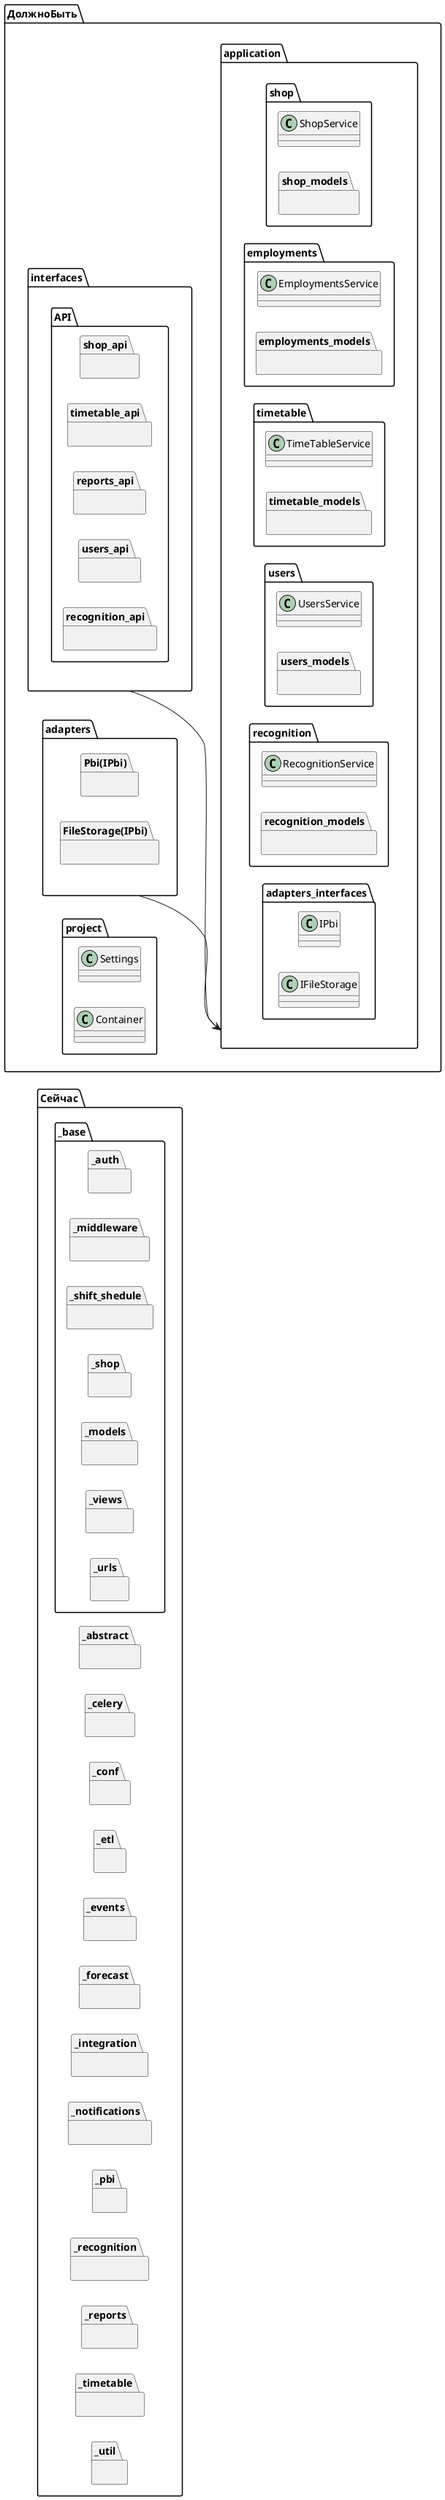 @startuml
'https://plantuml.com/class-diagram

left to right direction

package Сейчас {
    package _abstract {}
    package _base {
        package _auth {}
        package _middleware {}
        package _shift_shedule {}
        package _shop {}
        package _models {}
        package _views {}
        package _urls {}
    }
    package _celery {}
    package _conf {}
    package _etl {}
    package _events {}
    package _forecast {}
    package _integration {}
    package _notifications {}
    package _pbi {}
    package _recognition {}
    package _reports {}
    package _timetable {}
    package _util {}
}


package ДолжноБыть {
    package interfaces {
        package API {
            package shop_api {}
            package timetable_api {}
            package reports_api {}
            package users_api {}
            package recognition_api {}
        }
    }

    package application {
        package shop {
            class ShopService {}
            package shop_models {}
        }
        package employments {
            class EmploymentsService {}
            package employments_models {}
        }
        package timetable {
            class TimeTableService {}
            package timetable_models {}
        }
        package users {
            class UsersService {}
            package users_models {}
        }
        package recognition {
            class RecognitionService {}
            package recognition_models {}
        }

        package adapters_interfaces {
            class IPbi {}
            class IFileStorage {}
        }
    }

    package adapters {
        package Pbi(IPbi) {}
        package FileStorage(IPbi) {}
    }

    package project {
        class Settings {}
        class Container {}
    }

    adapters --> application
    interfaces --> application
}


@enduml